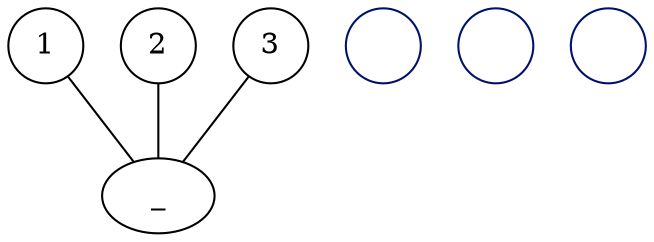 graph G {
  pagedir=LR;
  1 [pos="1.000000,1.000000", shape=circle, ];
  2 [pos="2.000000,1.000000", shape=circle, ];
  3 [pos="3.000000,1.000000", shape=circle, ];
  _-3 [pos="-3.000000,0.000000", shape=circle, ];
  _-2 [pos="-2.000000,0.000000", shape=circle, ];
  _-1 [pos="-1.000000,0.000000", shape=circle, ];
  
  
  1 -- _-1 [color="#001267", label="", ];
  2 -- _-2 [color="#001267", label="", ];
  3 -- _-3 [color="#001267", label="", ];
  
  }
